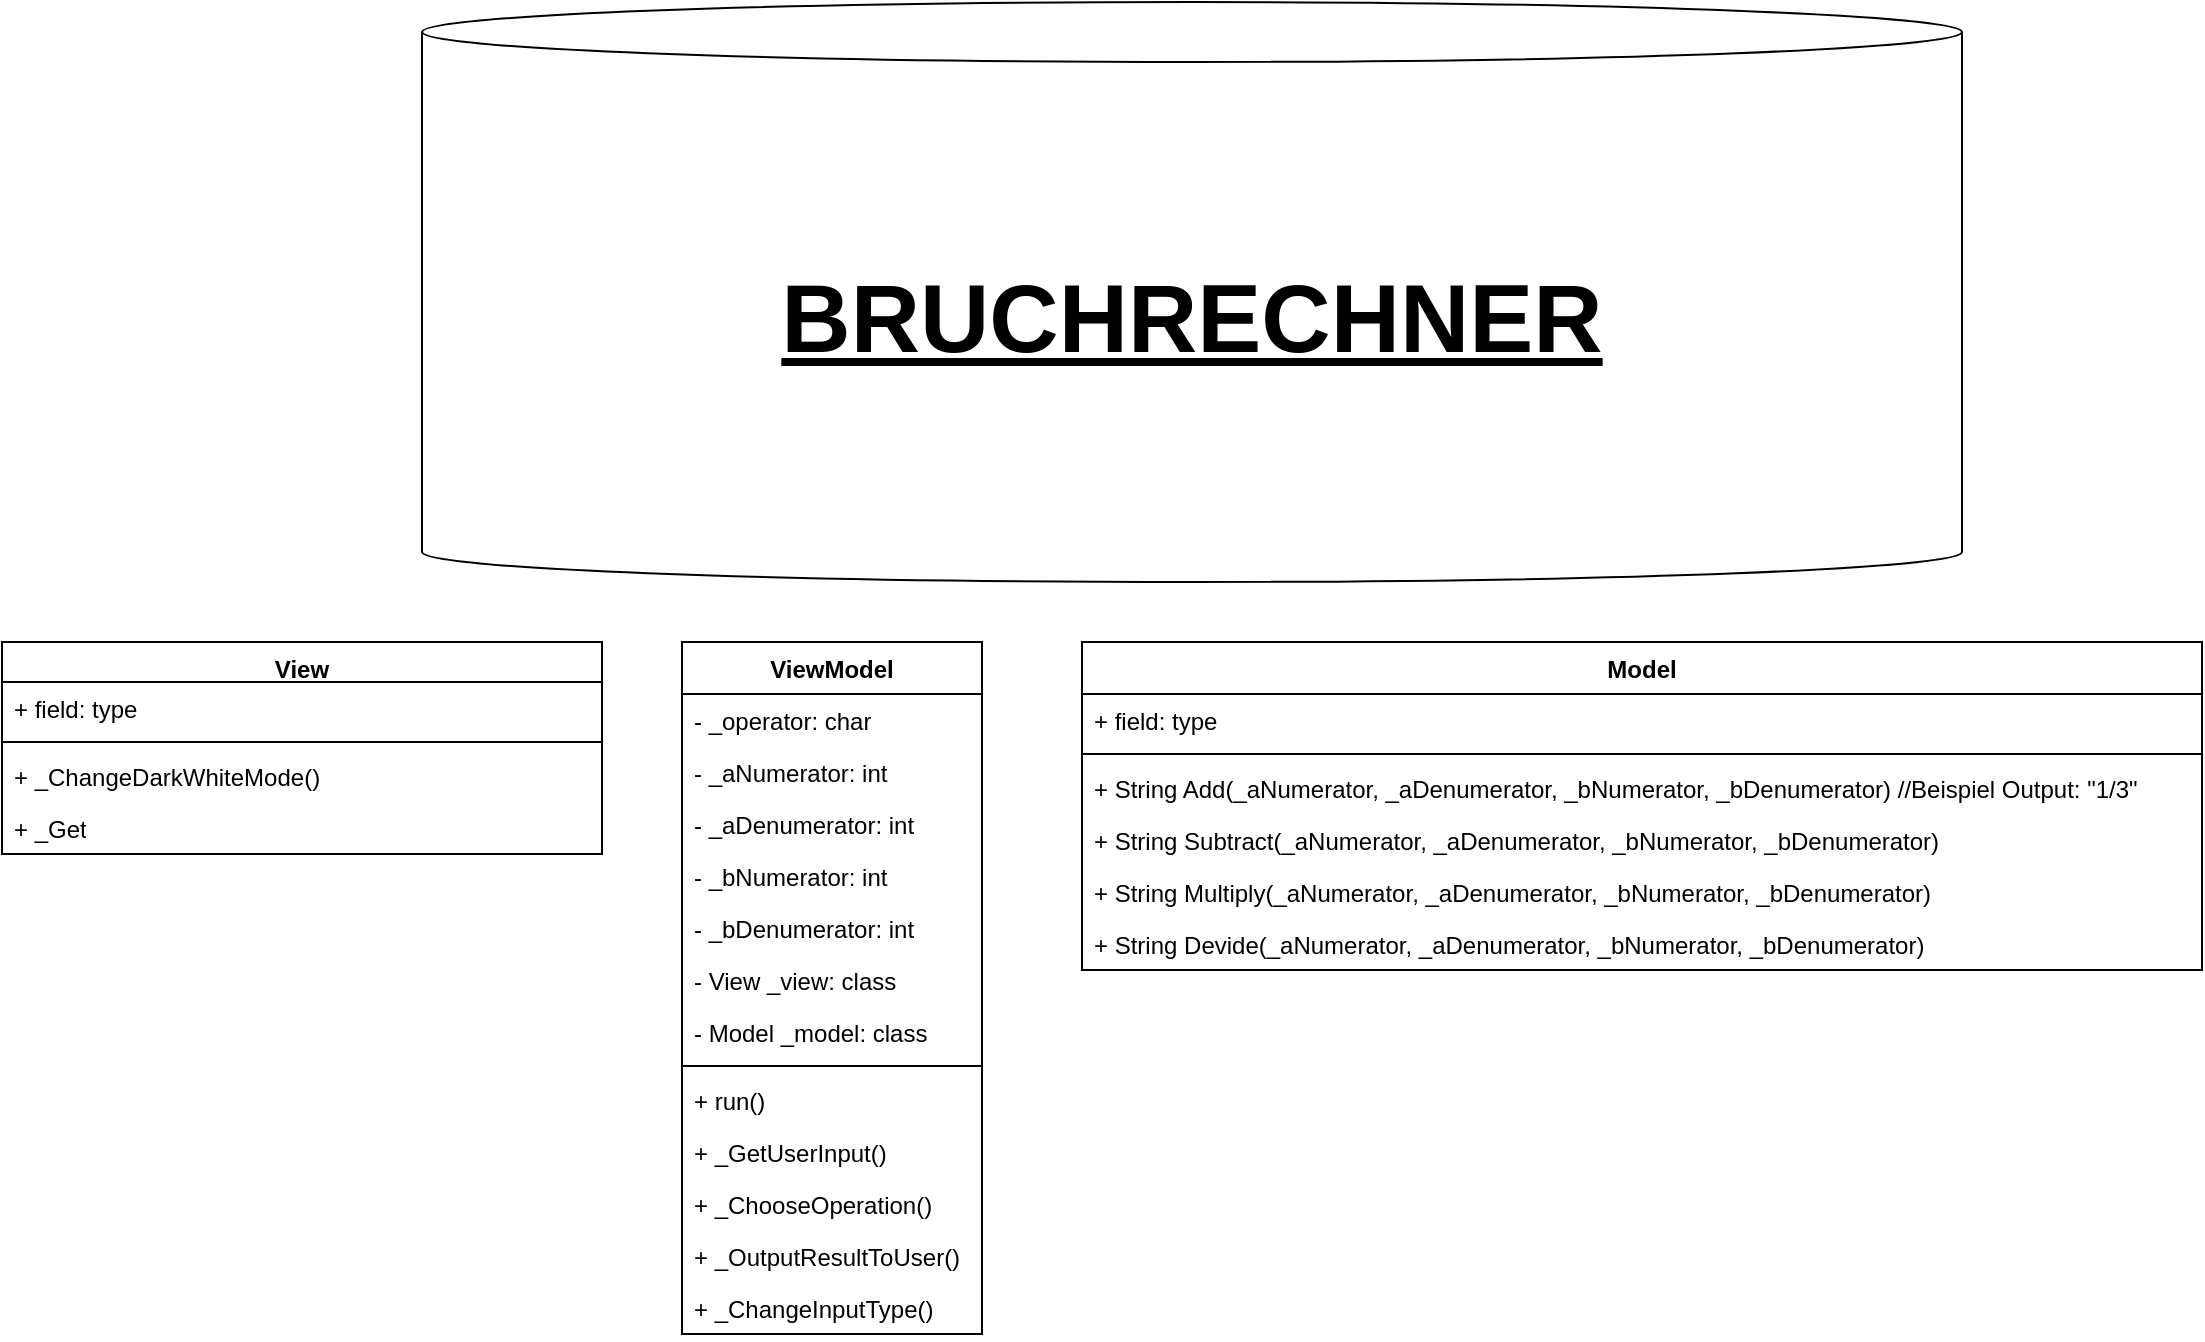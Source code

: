 <mxfile version="21.6.6" type="github">
  <diagram id="C5RBs43oDa-KdzZeNtuy" name="Page-1">
    <mxGraphModel dx="1472" dy="1186" grid="1" gridSize="10" guides="1" tooltips="1" connect="1" arrows="1" fold="1" page="1" pageScale="1" pageWidth="4681" pageHeight="3300" math="0" shadow="0">
      <root>
        <mxCell id="WIyWlLk6GJQsqaUBKTNV-0" />
        <mxCell id="WIyWlLk6GJQsqaUBKTNV-1" parent="WIyWlLk6GJQsqaUBKTNV-0" />
        <mxCell id="p-GFsPsFGfeXIm8vbsHW-0" value="View" style="swimlane;fontStyle=1;align=center;verticalAlign=top;childLayout=stackLayout;horizontal=1;startSize=20;horizontalStack=0;resizeParent=1;resizeParentMax=0;resizeLast=0;collapsible=1;marginBottom=0;whiteSpace=wrap;html=1;" parent="WIyWlLk6GJQsqaUBKTNV-1" vertex="1">
          <mxGeometry x="300" y="320" width="300" height="106" as="geometry" />
        </mxCell>
        <mxCell id="p-GFsPsFGfeXIm8vbsHW-1" value="+ field: type" style="text;strokeColor=none;fillColor=none;align=left;verticalAlign=top;spacingLeft=4;spacingRight=4;overflow=hidden;rotatable=0;points=[[0,0.5],[1,0.5]];portConstraint=eastwest;whiteSpace=wrap;html=1;" parent="p-GFsPsFGfeXIm8vbsHW-0" vertex="1">
          <mxGeometry y="20" width="300" height="26" as="geometry" />
        </mxCell>
        <mxCell id="p-GFsPsFGfeXIm8vbsHW-2" value="" style="line;strokeWidth=1;fillColor=none;align=left;verticalAlign=middle;spacingTop=-1;spacingLeft=3;spacingRight=3;rotatable=0;labelPosition=right;points=[];portConstraint=eastwest;strokeColor=inherit;" parent="p-GFsPsFGfeXIm8vbsHW-0" vertex="1">
          <mxGeometry y="46" width="300" height="8" as="geometry" />
        </mxCell>
        <mxCell id="p-GFsPsFGfeXIm8vbsHW-3" value="+ _ChangeDarkWhiteMode()" style="text;strokeColor=none;fillColor=none;align=left;verticalAlign=top;spacingLeft=4;spacingRight=4;overflow=hidden;rotatable=0;points=[[0,0.5],[1,0.5]];portConstraint=eastwest;whiteSpace=wrap;html=1;" parent="p-GFsPsFGfeXIm8vbsHW-0" vertex="1">
          <mxGeometry y="54" width="300" height="26" as="geometry" />
        </mxCell>
        <mxCell id="GqhxOihlaL3YjmrMIYbQ-4" value="+ _Get" style="text;strokeColor=none;fillColor=none;align=left;verticalAlign=top;spacingLeft=4;spacingRight=4;overflow=hidden;rotatable=0;points=[[0,0.5],[1,0.5]];portConstraint=eastwest;whiteSpace=wrap;html=1;" parent="p-GFsPsFGfeXIm8vbsHW-0" vertex="1">
          <mxGeometry y="80" width="300" height="26" as="geometry" />
        </mxCell>
        <mxCell id="p-GFsPsFGfeXIm8vbsHW-4" value="ViewModel&lt;br&gt;" style="swimlane;fontStyle=1;align=center;verticalAlign=top;childLayout=stackLayout;horizontal=1;startSize=26;horizontalStack=0;resizeParent=1;resizeParentMax=0;resizeLast=0;collapsible=1;marginBottom=0;whiteSpace=wrap;html=1;" parent="WIyWlLk6GJQsqaUBKTNV-1" vertex="1">
          <mxGeometry x="640" y="320" width="150" height="346" as="geometry" />
        </mxCell>
        <mxCell id="p-GFsPsFGfeXIm8vbsHW-5" value="- _operator: char" style="text;strokeColor=none;fillColor=none;align=left;verticalAlign=top;spacingLeft=4;spacingRight=4;overflow=hidden;rotatable=0;points=[[0,0.5],[1,0.5]];portConstraint=eastwest;whiteSpace=wrap;html=1;" parent="p-GFsPsFGfeXIm8vbsHW-4" vertex="1">
          <mxGeometry y="26" width="150" height="26" as="geometry" />
        </mxCell>
        <mxCell id="p-GFsPsFGfeXIm8vbsHW-16" value="- _aNumerator: int" style="text;strokeColor=none;fillColor=none;align=left;verticalAlign=top;spacingLeft=4;spacingRight=4;overflow=hidden;rotatable=0;points=[[0,0.5],[1,0.5]];portConstraint=eastwest;whiteSpace=wrap;html=1;" parent="p-GFsPsFGfeXIm8vbsHW-4" vertex="1">
          <mxGeometry y="52" width="150" height="26" as="geometry" />
        </mxCell>
        <mxCell id="p-GFsPsFGfeXIm8vbsHW-20" value="- _aDenumerator: int" style="text;strokeColor=none;fillColor=none;align=left;verticalAlign=top;spacingLeft=4;spacingRight=4;overflow=hidden;rotatable=0;points=[[0,0.5],[1,0.5]];portConstraint=eastwest;whiteSpace=wrap;html=1;" parent="p-GFsPsFGfeXIm8vbsHW-4" vertex="1">
          <mxGeometry y="78" width="150" height="26" as="geometry" />
        </mxCell>
        <mxCell id="p-GFsPsFGfeXIm8vbsHW-19" value="- _bNumerator: int" style="text;strokeColor=none;fillColor=none;align=left;verticalAlign=top;spacingLeft=4;spacingRight=4;overflow=hidden;rotatable=0;points=[[0,0.5],[1,0.5]];portConstraint=eastwest;whiteSpace=wrap;html=1;" parent="p-GFsPsFGfeXIm8vbsHW-4" vertex="1">
          <mxGeometry y="104" width="150" height="26" as="geometry" />
        </mxCell>
        <mxCell id="p-GFsPsFGfeXIm8vbsHW-18" value="- _bDenumerator: int" style="text;strokeColor=none;fillColor=none;align=left;verticalAlign=top;spacingLeft=4;spacingRight=4;overflow=hidden;rotatable=0;points=[[0,0.5],[1,0.5]];portConstraint=eastwest;whiteSpace=wrap;html=1;" parent="p-GFsPsFGfeXIm8vbsHW-4" vertex="1">
          <mxGeometry y="130" width="150" height="26" as="geometry" />
        </mxCell>
        <mxCell id="5vyyqxPs0H72lyM0jmUk-0" value="- View _view: class" style="text;strokeColor=none;fillColor=none;align=left;verticalAlign=top;spacingLeft=4;spacingRight=4;overflow=hidden;rotatable=0;points=[[0,0.5],[1,0.5]];portConstraint=eastwest;whiteSpace=wrap;html=1;" vertex="1" parent="p-GFsPsFGfeXIm8vbsHW-4">
          <mxGeometry y="156" width="150" height="26" as="geometry" />
        </mxCell>
        <mxCell id="5vyyqxPs0H72lyM0jmUk-1" value="- Model _model: class" style="text;strokeColor=none;fillColor=none;align=left;verticalAlign=top;spacingLeft=4;spacingRight=4;overflow=hidden;rotatable=0;points=[[0,0.5],[1,0.5]];portConstraint=eastwest;whiteSpace=wrap;html=1;" vertex="1" parent="p-GFsPsFGfeXIm8vbsHW-4">
          <mxGeometry y="182" width="150" height="26" as="geometry" />
        </mxCell>
        <mxCell id="p-GFsPsFGfeXIm8vbsHW-6" value="" style="line;strokeWidth=1;fillColor=none;align=left;verticalAlign=middle;spacingTop=-1;spacingLeft=3;spacingRight=3;rotatable=0;labelPosition=right;points=[];portConstraint=eastwest;strokeColor=inherit;" parent="p-GFsPsFGfeXIm8vbsHW-4" vertex="1">
          <mxGeometry y="208" width="150" height="8" as="geometry" />
        </mxCell>
        <mxCell id="p-GFsPsFGfeXIm8vbsHW-7" value="+ run()" style="text;strokeColor=none;fillColor=none;align=left;verticalAlign=top;spacingLeft=4;spacingRight=4;overflow=hidden;rotatable=0;points=[[0,0.5],[1,0.5]];portConstraint=eastwest;whiteSpace=wrap;html=1;" parent="p-GFsPsFGfeXIm8vbsHW-4" vertex="1">
          <mxGeometry y="216" width="150" height="26" as="geometry" />
        </mxCell>
        <mxCell id="p-GFsPsFGfeXIm8vbsHW-14" value="+ _GetUserInput()&lt;br&gt;&amp;nbsp;" style="text;strokeColor=none;fillColor=none;align=left;verticalAlign=top;spacingLeft=4;spacingRight=4;overflow=hidden;rotatable=0;points=[[0,0.5],[1,0.5]];portConstraint=eastwest;whiteSpace=wrap;html=1;" parent="p-GFsPsFGfeXIm8vbsHW-4" vertex="1">
          <mxGeometry y="242" width="150" height="26" as="geometry" />
        </mxCell>
        <mxCell id="p-GFsPsFGfeXIm8vbsHW-15" value="+ _ChooseOperation()" style="text;strokeColor=none;fillColor=none;align=left;verticalAlign=top;spacingLeft=4;spacingRight=4;overflow=hidden;rotatable=0;points=[[0,0.5],[1,0.5]];portConstraint=eastwest;whiteSpace=wrap;html=1;" parent="p-GFsPsFGfeXIm8vbsHW-4" vertex="1">
          <mxGeometry y="268" width="150" height="26" as="geometry" />
        </mxCell>
        <mxCell id="p-GFsPsFGfeXIm8vbsHW-13" value="+ _OutputResultToUser()&lt;br&gt;" style="text;strokeColor=none;fillColor=none;align=left;verticalAlign=top;spacingLeft=4;spacingRight=4;overflow=hidden;rotatable=0;points=[[0,0.5],[1,0.5]];portConstraint=eastwest;whiteSpace=wrap;html=1;" parent="p-GFsPsFGfeXIm8vbsHW-4" vertex="1">
          <mxGeometry y="294" width="150" height="26" as="geometry" />
        </mxCell>
        <mxCell id="p-GFsPsFGfeXIm8vbsHW-12" value="+ _ChangeInputType()" style="text;strokeColor=none;fillColor=none;align=left;verticalAlign=top;spacingLeft=4;spacingRight=4;overflow=hidden;rotatable=0;points=[[0,0.5],[1,0.5]];portConstraint=eastwest;whiteSpace=wrap;html=1;" parent="p-GFsPsFGfeXIm8vbsHW-4" vertex="1">
          <mxGeometry y="320" width="150" height="26" as="geometry" />
        </mxCell>
        <mxCell id="p-GFsPsFGfeXIm8vbsHW-8" value="Model" style="swimlane;fontStyle=1;align=center;verticalAlign=top;childLayout=stackLayout;horizontal=1;startSize=26;horizontalStack=0;resizeParent=1;resizeParentMax=0;resizeLast=0;collapsible=1;marginBottom=0;whiteSpace=wrap;html=1;" parent="WIyWlLk6GJQsqaUBKTNV-1" vertex="1">
          <mxGeometry x="840" y="320" width="560" height="164" as="geometry" />
        </mxCell>
        <mxCell id="p-GFsPsFGfeXIm8vbsHW-9" value="+ field: type" style="text;strokeColor=none;fillColor=none;align=left;verticalAlign=top;spacingLeft=4;spacingRight=4;overflow=hidden;rotatable=0;points=[[0,0.5],[1,0.5]];portConstraint=eastwest;whiteSpace=wrap;html=1;" parent="p-GFsPsFGfeXIm8vbsHW-8" vertex="1">
          <mxGeometry y="26" width="560" height="26" as="geometry" />
        </mxCell>
        <mxCell id="p-GFsPsFGfeXIm8vbsHW-10" value="" style="line;strokeWidth=1;fillColor=none;align=left;verticalAlign=middle;spacingTop=-1;spacingLeft=3;spacingRight=3;rotatable=0;labelPosition=right;points=[];portConstraint=eastwest;strokeColor=inherit;" parent="p-GFsPsFGfeXIm8vbsHW-8" vertex="1">
          <mxGeometry y="52" width="560" height="8" as="geometry" />
        </mxCell>
        <mxCell id="p-GFsPsFGfeXIm8vbsHW-11" value="+ String Add(_aNumerator, _aDenumerator, _bNumerator, _bDenumerator) //Beispiel Output: &quot;1/3&quot;" style="text;strokeColor=none;fillColor=none;align=left;verticalAlign=top;spacingLeft=4;spacingRight=4;overflow=hidden;rotatable=0;points=[[0,0.5],[1,0.5]];portConstraint=eastwest;whiteSpace=wrap;html=1;" parent="p-GFsPsFGfeXIm8vbsHW-8" vertex="1">
          <mxGeometry y="60" width="560" height="26" as="geometry" />
        </mxCell>
        <mxCell id="GqhxOihlaL3YjmrMIYbQ-0" value="+ String Subtract(_aNumerator, _aDenumerator, _bNumerator, _bDenumerator)" style="text;strokeColor=none;fillColor=none;align=left;verticalAlign=top;spacingLeft=4;spacingRight=4;overflow=hidden;rotatable=0;points=[[0,0.5],[1,0.5]];portConstraint=eastwest;whiteSpace=wrap;html=1;" parent="p-GFsPsFGfeXIm8vbsHW-8" vertex="1">
          <mxGeometry y="86" width="560" height="26" as="geometry" />
        </mxCell>
        <mxCell id="GqhxOihlaL3YjmrMIYbQ-1" value="+ String Multiply(_aNumerator, _aDenumerator, _bNumerator, _bDenumerator)" style="text;strokeColor=none;fillColor=none;align=left;verticalAlign=top;spacingLeft=4;spacingRight=4;overflow=hidden;rotatable=0;points=[[0,0.5],[1,0.5]];portConstraint=eastwest;whiteSpace=wrap;html=1;" parent="p-GFsPsFGfeXIm8vbsHW-8" vertex="1">
          <mxGeometry y="112" width="560" height="26" as="geometry" />
        </mxCell>
        <mxCell id="GqhxOihlaL3YjmrMIYbQ-2" value="+ String Devide(_aNumerator, _aDenumerator, _bNumerator, _bDenumerator)" style="text;strokeColor=none;fillColor=none;align=left;verticalAlign=top;spacingLeft=4;spacingRight=4;overflow=hidden;rotatable=0;points=[[0,0.5],[1,0.5]];portConstraint=eastwest;whiteSpace=wrap;html=1;" parent="p-GFsPsFGfeXIm8vbsHW-8" vertex="1">
          <mxGeometry y="138" width="560" height="26" as="geometry" />
        </mxCell>
        <mxCell id="GqhxOihlaL3YjmrMIYbQ-3" value="&lt;font style=&quot;font-size: 48px;&quot;&gt;&lt;b&gt;&lt;u&gt;BRUCHRECHNER&lt;/u&gt;&lt;/b&gt;&lt;/font&gt;" style="shape=cylinder3;whiteSpace=wrap;html=1;boundedLbl=1;backgroundOutline=1;size=15;" parent="WIyWlLk6GJQsqaUBKTNV-1" vertex="1">
          <mxGeometry x="510" width="770" height="290" as="geometry" />
        </mxCell>
      </root>
    </mxGraphModel>
  </diagram>
</mxfile>
